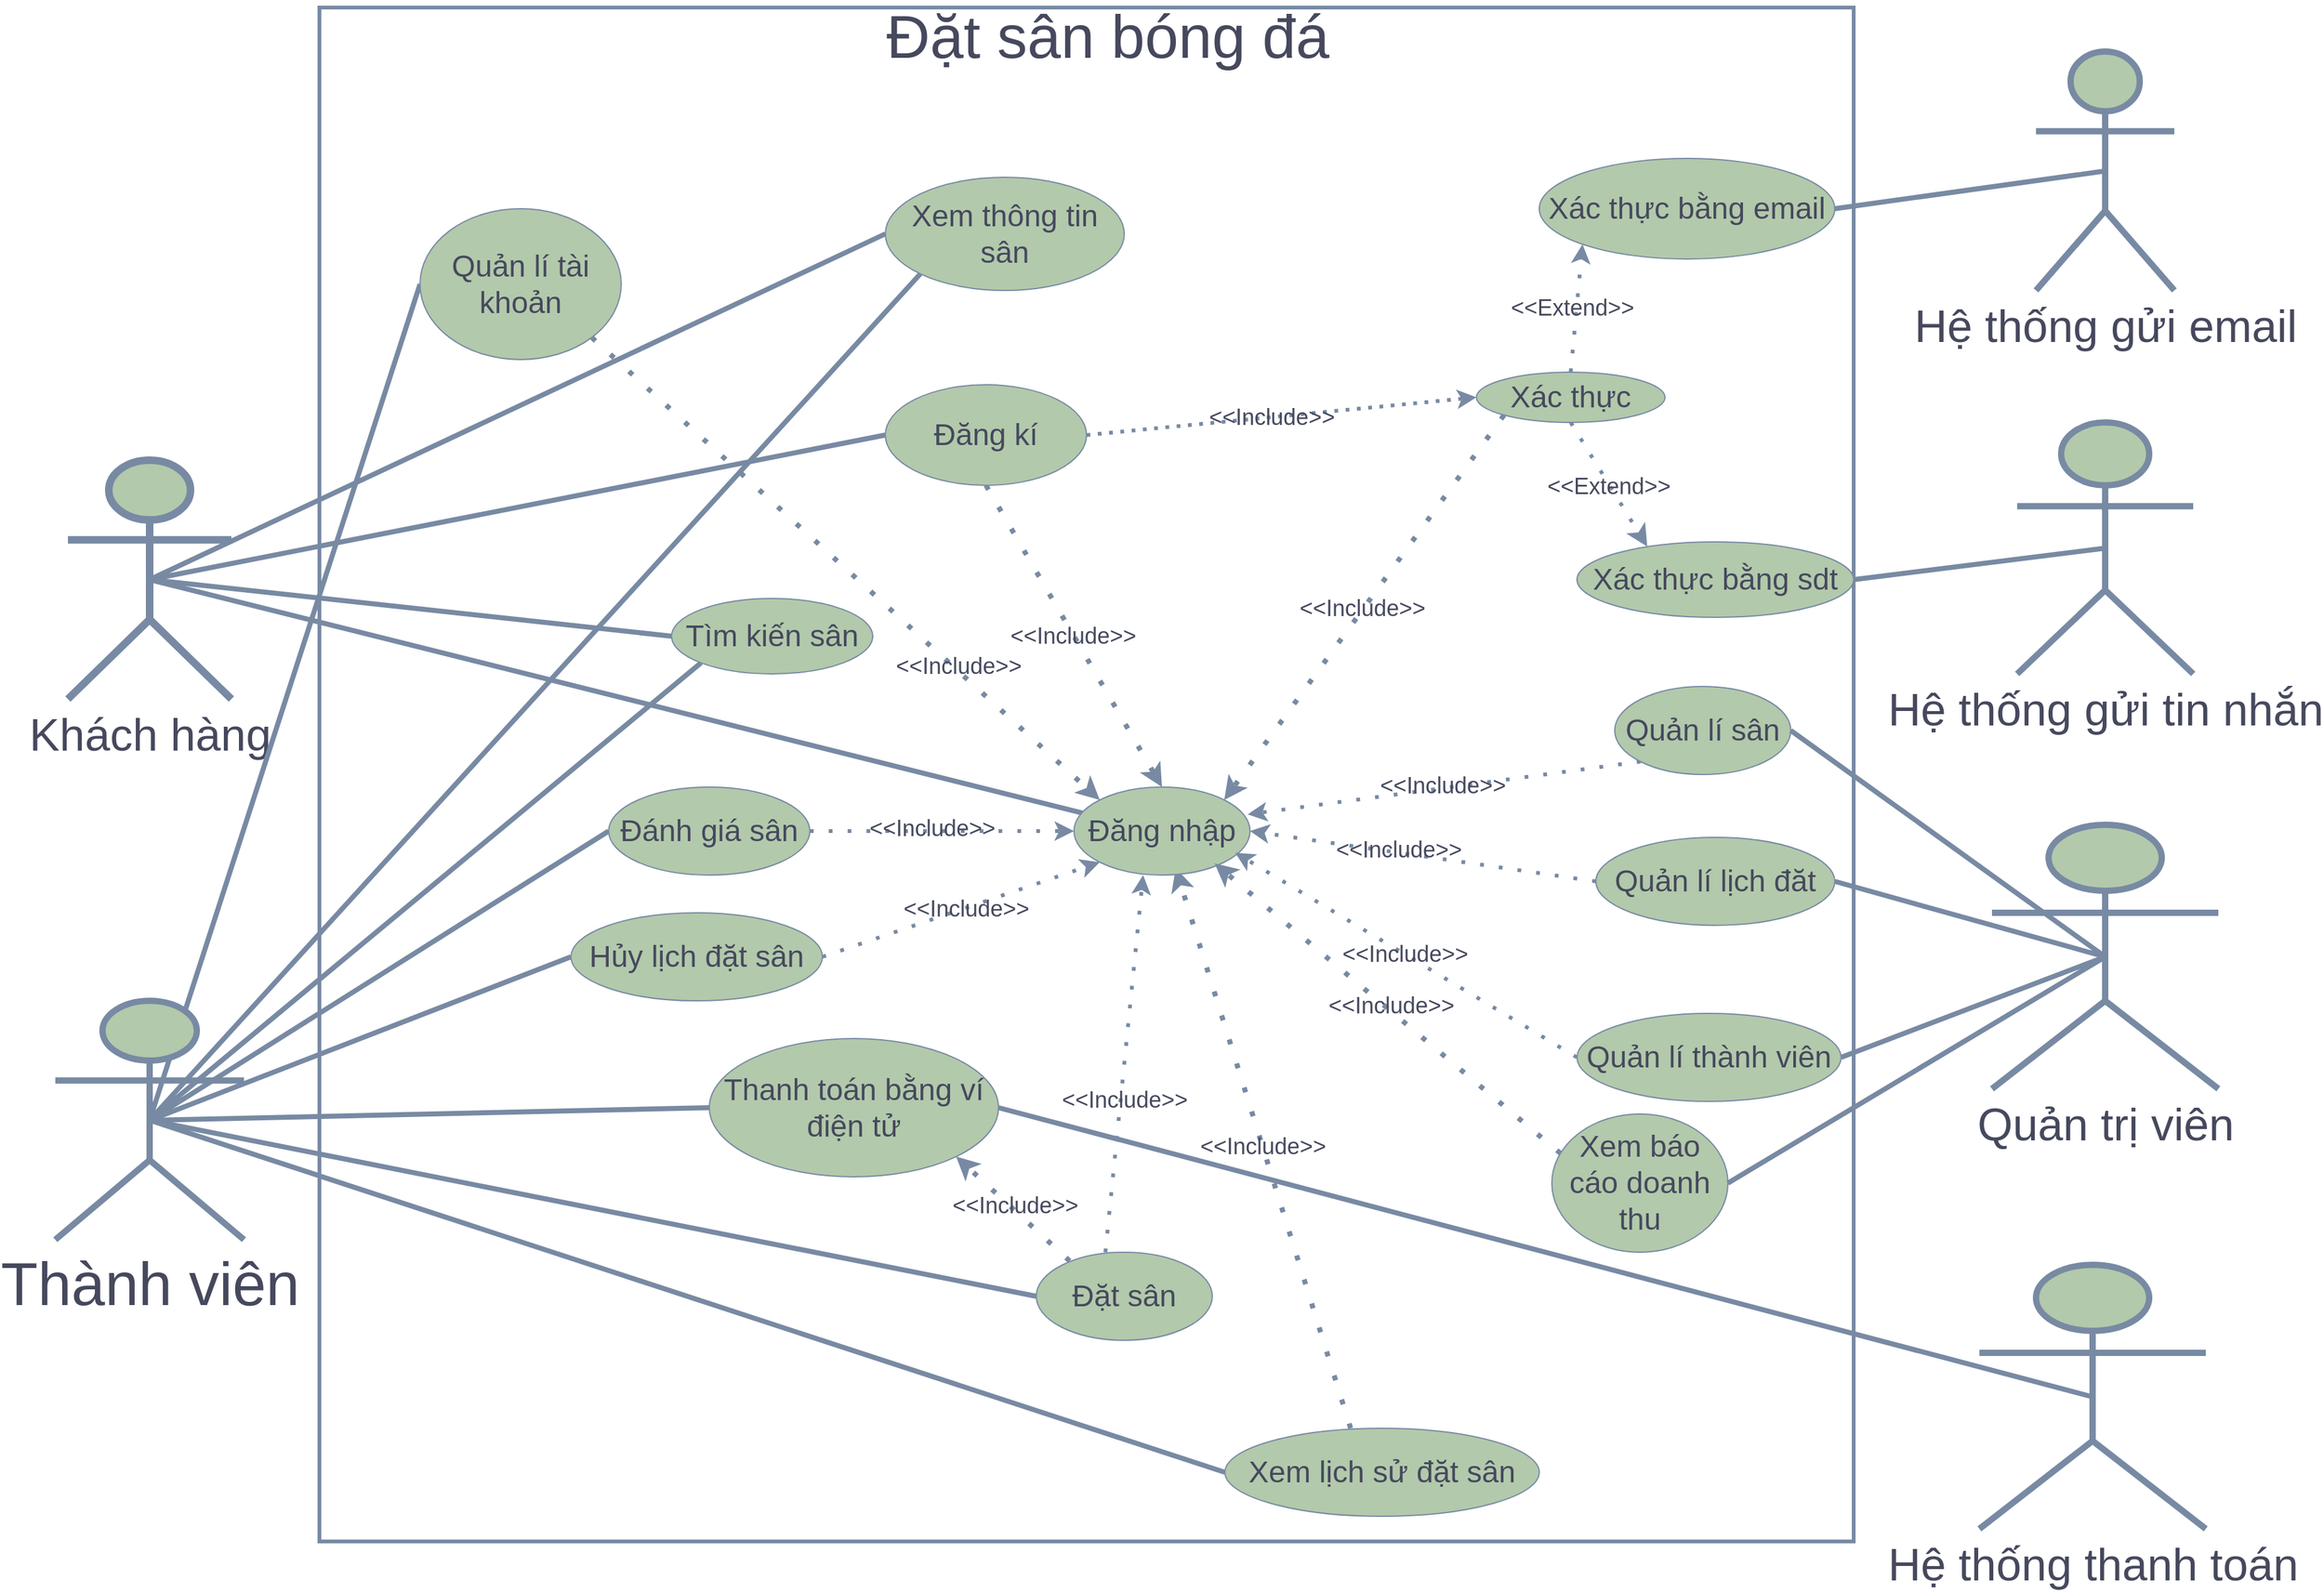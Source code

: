 <mxfile version="28.2.5">
  <diagram name="Page-1" id="Df389t3WqSUg2zOV8QNm">
    <mxGraphModel dx="2962" dy="1496" grid="0" gridSize="10" guides="1" tooltips="1" connect="1" arrows="1" fold="1" page="0" pageScale="1" pageWidth="3300" pageHeight="4681" background="#ffffff" math="0" shadow="0" adaptiveColors="simple">
      <root>
        <mxCell id="0" />
        <mxCell id="1" parent="0" />
        <mxCell id="vt_OYnWGVLv-kA8L_yOq-1" style="rounded=0;orthogonalLoop=1;jettySize=auto;html=1;entryX=0;entryY=0.5;entryDx=0;entryDy=0;endArrow=none;endFill=0;exitX=0.5;exitY=0.5;exitDx=0;exitDy=0;exitPerimeter=0;strokeWidth=4;labelBackgroundColor=none;fontColor=default;strokeColor=#788AA3;" parent="1" source="vt_OYnWGVLv-kA8L_yOq-5" target="vt_OYnWGVLv-kA8L_yOq-24" edge="1">
          <mxGeometry relative="1" as="geometry" />
        </mxCell>
        <mxCell id="vt_OYnWGVLv-kA8L_yOq-2" style="rounded=0;orthogonalLoop=1;jettySize=auto;html=1;exitX=0.5;exitY=0.5;exitDx=0;exitDy=0;exitPerimeter=0;entryX=0;entryY=0.5;entryDx=0;entryDy=0;endArrow=none;endFill=0;strokeWidth=4;labelBackgroundColor=none;fontColor=default;strokeColor=#788AA3;" parent="1" source="vt_OYnWGVLv-kA8L_yOq-5" target="vt_OYnWGVLv-kA8L_yOq-25" edge="1">
          <mxGeometry relative="1" as="geometry" />
        </mxCell>
        <mxCell id="vt_OYnWGVLv-kA8L_yOq-3" style="rounded=0;orthogonalLoop=1;jettySize=auto;html=1;exitX=0.5;exitY=0.5;exitDx=0;exitDy=0;exitPerimeter=0;entryX=0;entryY=0.5;entryDx=0;entryDy=0;endArrow=none;endFill=0;strokeWidth=4;labelBackgroundColor=none;fontColor=default;strokeColor=#788AA3;" parent="1" source="vt_OYnWGVLv-kA8L_yOq-5" target="vt_OYnWGVLv-kA8L_yOq-26" edge="1">
          <mxGeometry relative="1" as="geometry" />
        </mxCell>
        <mxCell id="vt_OYnWGVLv-kA8L_yOq-4" style="rounded=0;orthogonalLoop=1;jettySize=auto;html=1;exitX=0.5;exitY=0.5;exitDx=0;exitDy=0;exitPerimeter=0;entryX=0.046;entryY=0.294;entryDx=0;entryDy=0;entryPerimeter=0;strokeWidth=4;endArrow=none;endFill=0;labelBackgroundColor=none;fontColor=default;strokeColor=#788AA3;" parent="1" source="vt_OYnWGVLv-kA8L_yOq-5" target="vt_OYnWGVLv-kA8L_yOq-46" edge="1">
          <mxGeometry relative="1" as="geometry" />
        </mxCell>
        <mxCell id="vt_OYnWGVLv-kA8L_yOq-5" value="&lt;font style=&quot;font-size: 36px;&quot;&gt;Khách hàng&lt;/font&gt;" style="shape=umlActor;verticalLabelPosition=bottom;verticalAlign=top;html=1;outlineConnect=0;labelBackgroundColor=none;rounded=0;fillColor=#B2C9AB;strokeColor=#788AA3;fontColor=#46495D;strokeWidth=6;" parent="1" vertex="1">
          <mxGeometry x="50" y="400" width="130" height="190" as="geometry" />
        </mxCell>
        <mxCell id="vt_OYnWGVLv-kA8L_yOq-6" value="" style="whiteSpace=wrap;html=1;aspect=fixed;fillColor=none;strokeWidth=3;labelBackgroundColor=none;rounded=0;strokeColor=#788AA3;fontColor=#46495D;" parent="1" vertex="1">
          <mxGeometry x="250" y="40" width="1220" height="1220" as="geometry" />
        </mxCell>
        <mxCell id="vt_OYnWGVLv-kA8L_yOq-7" value="&lt;font style=&quot;font-size: 48px;&quot;&gt;Đặt sân bóng đá&lt;/font&gt;&lt;div&gt;&lt;br&gt;&lt;/div&gt;" style="text;html=1;align=center;verticalAlign=middle;whiteSpace=wrap;rounded=0;labelBackgroundColor=none;fontColor=#46495D;" parent="1" vertex="1">
          <mxGeometry x="667" y="60" width="420" height="20" as="geometry" />
        </mxCell>
        <mxCell id="vt_OYnWGVLv-kA8L_yOq-8" style="rounded=0;orthogonalLoop=1;jettySize=auto;html=1;exitX=0.5;exitY=0.5;exitDx=0;exitDy=0;exitPerimeter=0;entryX=0;entryY=0.5;entryDx=0;entryDy=0;endArrow=none;endFill=0;strokeWidth=4;labelBackgroundColor=none;fontColor=default;strokeColor=#788AA3;" parent="1" source="vt_OYnWGVLv-kA8L_yOq-16" target="vt_OYnWGVLv-kA8L_yOq-38" edge="1">
          <mxGeometry relative="1" as="geometry" />
        </mxCell>
        <mxCell id="vt_OYnWGVLv-kA8L_yOq-9" style="rounded=0;orthogonalLoop=1;jettySize=auto;html=1;exitX=0.5;exitY=0.5;exitDx=0;exitDy=0;exitPerimeter=0;entryX=0;entryY=0.5;entryDx=0;entryDy=0;endArrow=none;endFill=0;strokeWidth=4;labelBackgroundColor=none;fontColor=default;strokeColor=#788AA3;" parent="1" source="vt_OYnWGVLv-kA8L_yOq-16" target="vt_OYnWGVLv-kA8L_yOq-41" edge="1">
          <mxGeometry relative="1" as="geometry" />
        </mxCell>
        <mxCell id="vt_OYnWGVLv-kA8L_yOq-10" style="rounded=0;orthogonalLoop=1;jettySize=auto;html=1;exitX=0.5;exitY=0.5;exitDx=0;exitDy=0;exitPerimeter=0;entryX=0;entryY=0.5;entryDx=0;entryDy=0;endArrow=none;endFill=0;strokeWidth=4;labelBackgroundColor=none;fontColor=default;strokeColor=#788AA3;" parent="1" source="vt_OYnWGVLv-kA8L_yOq-16" target="vt_OYnWGVLv-kA8L_yOq-19" edge="1">
          <mxGeometry relative="1" as="geometry" />
        </mxCell>
        <mxCell id="vt_OYnWGVLv-kA8L_yOq-11" style="rounded=0;orthogonalLoop=1;jettySize=auto;html=1;exitX=0.5;exitY=0.5;exitDx=0;exitDy=0;exitPerimeter=0;entryX=0;entryY=0.5;entryDx=0;entryDy=0;endArrow=none;endFill=0;strokeWidth=4;labelBackgroundColor=none;fontColor=default;strokeColor=#788AA3;" parent="1" source="vt_OYnWGVLv-kA8L_yOq-16" target="vt_OYnWGVLv-kA8L_yOq-42" edge="1">
          <mxGeometry relative="1" as="geometry" />
        </mxCell>
        <mxCell id="vt_OYnWGVLv-kA8L_yOq-12" style="rounded=0;orthogonalLoop=1;jettySize=auto;html=1;exitX=0.5;exitY=0.5;exitDx=0;exitDy=0;exitPerimeter=0;entryX=0;entryY=0.5;entryDx=0;entryDy=0;endArrow=none;endFill=0;strokeWidth=4;labelBackgroundColor=none;fontColor=default;strokeColor=#788AA3;" parent="1" source="vt_OYnWGVLv-kA8L_yOq-16" target="vt_OYnWGVLv-kA8L_yOq-45" edge="1">
          <mxGeometry relative="1" as="geometry" />
        </mxCell>
        <mxCell id="vt_OYnWGVLv-kA8L_yOq-13" style="rounded=0;orthogonalLoop=1;jettySize=auto;html=1;exitX=0.5;exitY=0.5;exitDx=0;exitDy=0;exitPerimeter=0;entryX=0;entryY=0.5;entryDx=0;entryDy=0;strokeWidth=4;endArrow=none;endFill=0;labelBackgroundColor=none;fontColor=default;strokeColor=#788AA3;" parent="1" source="vt_OYnWGVLv-kA8L_yOq-16" target="vt_OYnWGVLv-kA8L_yOq-51" edge="1">
          <mxGeometry relative="1" as="geometry" />
        </mxCell>
        <mxCell id="vt_OYnWGVLv-kA8L_yOq-14" style="rounded=0;orthogonalLoop=1;jettySize=auto;html=1;exitX=0.5;exitY=0.5;exitDx=0;exitDy=0;exitPerimeter=0;entryX=0;entryY=1;entryDx=0;entryDy=0;strokeWidth=4;endArrow=none;endFill=0;labelBackgroundColor=none;fontColor=default;strokeColor=#788AA3;" parent="1" source="vt_OYnWGVLv-kA8L_yOq-16" target="vt_OYnWGVLv-kA8L_yOq-26" edge="1">
          <mxGeometry relative="1" as="geometry" />
        </mxCell>
        <mxCell id="vt_OYnWGVLv-kA8L_yOq-15" style="rounded=0;orthogonalLoop=1;jettySize=auto;html=1;exitX=0.5;exitY=0.5;exitDx=0;exitDy=0;exitPerimeter=0;entryX=0;entryY=1;entryDx=0;entryDy=0;endArrow=none;endFill=0;strokeWidth=4;labelBackgroundColor=none;fontColor=default;strokeColor=#788AA3;" parent="1" source="vt_OYnWGVLv-kA8L_yOq-16" target="vt_OYnWGVLv-kA8L_yOq-25" edge="1">
          <mxGeometry relative="1" as="geometry" />
        </mxCell>
        <mxCell id="vt_OYnWGVLv-kA8L_yOq-16" value="&lt;font style=&quot;font-size: 48px;&quot;&gt;Thành viên&lt;/font&gt;" style="shape=umlActor;verticalLabelPosition=bottom;verticalAlign=top;html=1;outlineConnect=0;labelBackgroundColor=none;rounded=0;fillColor=#B2C9AB;strokeColor=#788AA3;fontColor=#46495D;strokeWidth=5;" parent="1" vertex="1">
          <mxGeometry x="40" y="830" width="150" height="190" as="geometry" />
        </mxCell>
        <mxCell id="vt_OYnWGVLv-kA8L_yOq-17" style="rounded=0;orthogonalLoop=1;jettySize=auto;html=1;exitX=1;exitY=1;exitDx=0;exitDy=0;entryX=0;entryY=0;entryDx=0;entryDy=0;dashed=1;dashPattern=1 4;strokeWidth=4;labelBackgroundColor=none;fontColor=default;strokeColor=#788AA3;" parent="1" source="vt_OYnWGVLv-kA8L_yOq-19" target="vt_OYnWGVLv-kA8L_yOq-46" edge="1">
          <mxGeometry relative="1" as="geometry" />
        </mxCell>
        <mxCell id="vt_OYnWGVLv-kA8L_yOq-18" value="&lt;font style=&quot;font-size: 18px;&quot;&gt;&amp;lt;&amp;lt;Include&amp;gt;&amp;gt;&lt;/font&gt;" style="edgeLabel;html=1;align=center;verticalAlign=middle;resizable=0;points=[];labelBackgroundColor=none;rounded=0;fontColor=#46495D;" parent="vt_OYnWGVLv-kA8L_yOq-17" vertex="1" connectable="0">
          <mxGeometry x="0.432" y="3" relative="1" as="geometry">
            <mxPoint as="offset" />
          </mxGeometry>
        </mxCell>
        <mxCell id="vt_OYnWGVLv-kA8L_yOq-19" value="&lt;font style=&quot;font-size: 24px;&quot;&gt;Quản lí tài khoản&lt;/font&gt;" style="ellipse;whiteSpace=wrap;html=1;shadow=0;labelBackgroundColor=none;rounded=0;fillColor=#B2C9AB;strokeColor=#788AA3;fontColor=#46495D;" parent="1" vertex="1">
          <mxGeometry x="330" y="200" width="160" height="120" as="geometry" />
        </mxCell>
        <mxCell id="vt_OYnWGVLv-kA8L_yOq-20" style="rounded=0;orthogonalLoop=1;jettySize=auto;html=1;exitX=1;exitY=0.5;exitDx=0;exitDy=0;entryX=0;entryY=0.5;entryDx=0;entryDy=0;dashed=1;dashPattern=1 2;startSize=20;sourcePerimeterSpacing=0;strokeWidth=3;labelBackgroundColor=none;fontColor=default;strokeColor=#788AA3;" parent="1" source="vt_OYnWGVLv-kA8L_yOq-24" target="vt_OYnWGVLv-kA8L_yOq-33" edge="1">
          <mxGeometry relative="1" as="geometry" />
        </mxCell>
        <mxCell id="vt_OYnWGVLv-kA8L_yOq-21" value="&lt;font style=&quot;font-size: 18px;&quot;&gt;&amp;lt;&amp;lt;Include&amp;gt;&amp;gt;&lt;/font&gt;" style="edgeLabel;html=1;align=center;verticalAlign=middle;resizable=0;points=[];labelBackgroundColor=none;rounded=0;fontColor=#46495D;" parent="vt_OYnWGVLv-kA8L_yOq-20" vertex="1" connectable="0">
          <mxGeometry x="0.027" relative="1" as="geometry">
            <mxPoint x="-13" y="1" as="offset" />
          </mxGeometry>
        </mxCell>
        <mxCell id="vt_OYnWGVLv-kA8L_yOq-22" style="rounded=0;orthogonalLoop=1;jettySize=auto;html=1;exitX=0.5;exitY=1;exitDx=0;exitDy=0;entryX=0.5;entryY=0;entryDx=0;entryDy=0;strokeWidth=4;dashed=1;dashPattern=1 4;labelBackgroundColor=none;fontColor=default;strokeColor=#788AA3;" parent="1" source="vt_OYnWGVLv-kA8L_yOq-24" target="vt_OYnWGVLv-kA8L_yOq-46" edge="1">
          <mxGeometry relative="1" as="geometry" />
        </mxCell>
        <mxCell id="vt_OYnWGVLv-kA8L_yOq-23" value="&lt;font style=&quot;font-size: 18px;&quot;&gt;&amp;lt;&amp;lt;Include&amp;gt;&amp;gt;&lt;/font&gt;" style="edgeLabel;html=1;align=center;verticalAlign=middle;resizable=0;points=[];labelBackgroundColor=none;rounded=0;fontColor=#46495D;" parent="vt_OYnWGVLv-kA8L_yOq-22" vertex="1" connectable="0">
          <mxGeometry x="-0.006" y="-1" relative="1" as="geometry">
            <mxPoint as="offset" />
          </mxGeometry>
        </mxCell>
        <mxCell id="vt_OYnWGVLv-kA8L_yOq-24" value="&lt;font style=&quot;font-size: 24px;&quot;&gt;Đăng kí&lt;/font&gt;" style="ellipse;whiteSpace=wrap;html=1;labelBackgroundColor=none;rounded=0;fillColor=#B2C9AB;strokeColor=#788AA3;fontColor=#46495D;" parent="1" vertex="1">
          <mxGeometry x="700" y="340" width="160" height="80" as="geometry" />
        </mxCell>
        <mxCell id="vt_OYnWGVLv-kA8L_yOq-25" value="&lt;font style=&quot;font-size: 24px;&quot;&gt;Xem thông tin sân&lt;/font&gt;" style="ellipse;whiteSpace=wrap;html=1;align=center;labelBackgroundColor=none;rounded=0;fillColor=#B2C9AB;strokeColor=#788AA3;fontColor=#46495D;" parent="1" vertex="1">
          <mxGeometry x="700" y="175" width="190" height="90" as="geometry" />
        </mxCell>
        <mxCell id="vt_OYnWGVLv-kA8L_yOq-26" value="&lt;font style=&quot;font-size: 24px;&quot;&gt;Tìm kiến sân&lt;/font&gt;" style="ellipse;whiteSpace=wrap;html=1;align=center;labelBackgroundColor=none;rounded=0;fillColor=#B2C9AB;strokeColor=#788AA3;fontColor=#46495D;" parent="1" vertex="1">
          <mxGeometry x="530" y="510" width="160" height="60" as="geometry" />
        </mxCell>
        <mxCell id="vt_OYnWGVLv-kA8L_yOq-27" style="rounded=0;orthogonalLoop=1;jettySize=auto;html=1;exitX=0.5;exitY=1;exitDx=0;exitDy=0;entryX=0.254;entryY=0.062;entryDx=0;entryDy=0;dashed=1;dashPattern=1 4;strokeWidth=3;endSize=8;entryPerimeter=0;labelBackgroundColor=none;fontColor=default;strokeColor=#788AA3;" parent="1" source="vt_OYnWGVLv-kA8L_yOq-33" target="vt_OYnWGVLv-kA8L_yOq-35" edge="1">
          <mxGeometry relative="1" as="geometry">
            <mxPoint x="1035" y="400" as="sourcePoint" />
            <mxPoint x="1050.0" y="460" as="targetPoint" />
          </mxGeometry>
        </mxCell>
        <mxCell id="vt_OYnWGVLv-kA8L_yOq-28" value="&lt;font style=&quot;font-size: 18px;&quot;&gt;&amp;lt;&amp;lt;Extend&amp;gt;&amp;gt;&lt;/font&gt;" style="edgeLabel;html=1;align=center;verticalAlign=middle;resizable=0;points=[];labelBackgroundColor=none;rounded=0;fontColor=#46495D;" parent="vt_OYnWGVLv-kA8L_yOq-27" vertex="1" connectable="0">
          <mxGeometry x="0.006" y="-1" relative="1" as="geometry">
            <mxPoint as="offset" />
          </mxGeometry>
        </mxCell>
        <mxCell id="vt_OYnWGVLv-kA8L_yOq-29" style="rounded=0;orthogonalLoop=1;jettySize=auto;html=1;exitX=0.5;exitY=0;exitDx=0;exitDy=0;entryX=0;entryY=1;entryDx=0;entryDy=0;dashed=1;dashPattern=1 4;strokeWidth=3;labelBackgroundColor=none;fontColor=default;strokeColor=#788AA3;" parent="1" source="vt_OYnWGVLv-kA8L_yOq-33" target="vt_OYnWGVLv-kA8L_yOq-34" edge="1">
          <mxGeometry relative="1" as="geometry" />
        </mxCell>
        <mxCell id="vt_OYnWGVLv-kA8L_yOq-30" value="&lt;font style=&quot;font-size: 18px;&quot;&gt;&amp;lt;&amp;lt;Extend&amp;gt;&amp;gt;&lt;/font&gt;" style="edgeLabel;html=1;align=center;verticalAlign=middle;resizable=0;points=[];labelBackgroundColor=none;rounded=0;fontColor=#46495D;" parent="vt_OYnWGVLv-kA8L_yOq-29" vertex="1" connectable="0">
          <mxGeometry x="0.021" y="-1" relative="1" as="geometry">
            <mxPoint x="-5" as="offset" />
          </mxGeometry>
        </mxCell>
        <mxCell id="vt_OYnWGVLv-kA8L_yOq-31" style="rounded=0;orthogonalLoop=1;jettySize=auto;html=1;exitX=0;exitY=1;exitDx=0;exitDy=0;entryX=1;entryY=0;entryDx=0;entryDy=0;dashed=1;dashPattern=1 4;strokeWidth=4;labelBackgroundColor=none;fontColor=default;strokeColor=#788AA3;" parent="1" source="vt_OYnWGVLv-kA8L_yOq-33" target="vt_OYnWGVLv-kA8L_yOq-46" edge="1">
          <mxGeometry relative="1" as="geometry" />
        </mxCell>
        <mxCell id="vt_OYnWGVLv-kA8L_yOq-32" value="&lt;font style=&quot;font-size: 18px;&quot;&gt;&amp;lt;&amp;lt;Include&amp;gt;&amp;gt;&lt;/font&gt;" style="edgeLabel;html=1;align=center;verticalAlign=middle;resizable=0;points=[];labelBackgroundColor=none;rounded=0;fontColor=#46495D;" parent="vt_OYnWGVLv-kA8L_yOq-31" vertex="1" connectable="0">
          <mxGeometry x="0.006" y="-1" relative="1" as="geometry">
            <mxPoint as="offset" />
          </mxGeometry>
        </mxCell>
        <mxCell id="vt_OYnWGVLv-kA8L_yOq-33" value="&lt;font style=&quot;font-size: 24px;&quot;&gt;Xác thực&lt;/font&gt;" style="ellipse;whiteSpace=wrap;html=1;align=center;labelBackgroundColor=none;rounded=0;fillColor=#B2C9AB;strokeColor=#788AA3;fontColor=#46495D;" parent="1" vertex="1">
          <mxGeometry x="1170" y="330" width="150" height="40" as="geometry" />
        </mxCell>
        <mxCell id="vt_OYnWGVLv-kA8L_yOq-34" value="&lt;font style=&quot;font-size: 24px;&quot;&gt;Xác thực bằng email&lt;/font&gt;" style="ellipse;whiteSpace=wrap;html=1;labelBackgroundColor=none;rounded=0;fillColor=#B2C9AB;strokeColor=#788AA3;fontColor=#46495D;" parent="1" vertex="1">
          <mxGeometry x="1220" y="160" width="235" height="80" as="geometry" />
        </mxCell>
        <mxCell id="vt_OYnWGVLv-kA8L_yOq-35" value="&lt;font style=&quot;font-size: 24px;&quot;&gt;Xác thực bằng sdt&lt;/font&gt;" style="ellipse;whiteSpace=wrap;html=1;labelBackgroundColor=none;rounded=0;fillColor=#B2C9AB;strokeColor=#788AA3;fontColor=#46495D;" parent="1" vertex="1">
          <mxGeometry x="1250" y="465" width="220" height="60" as="geometry" />
        </mxCell>
        <mxCell id="vt_OYnWGVLv-kA8L_yOq-36" style="rounded=0;orthogonalLoop=1;jettySize=auto;html=1;exitX=1;exitY=0.5;exitDx=0;exitDy=0;entryX=0;entryY=0.5;entryDx=0;entryDy=0;dashed=1;dashPattern=1 4;strokeWidth=3;labelBackgroundColor=none;fontColor=default;strokeColor=#788AA3;" parent="1" source="vt_OYnWGVLv-kA8L_yOq-38" target="vt_OYnWGVLv-kA8L_yOq-46" edge="1">
          <mxGeometry relative="1" as="geometry" />
        </mxCell>
        <mxCell id="vt_OYnWGVLv-kA8L_yOq-37" value="&lt;font style=&quot;font-size: 18px;&quot;&gt;&amp;lt;&amp;lt;Include&amp;gt;&amp;gt;&lt;/font&gt;" style="edgeLabel;html=1;align=center;verticalAlign=middle;resizable=0;points=[];labelBackgroundColor=none;rounded=0;fontColor=#46495D;" parent="vt_OYnWGVLv-kA8L_yOq-36" vertex="1" connectable="0">
          <mxGeometry x="-0.081" y="2" relative="1" as="geometry">
            <mxPoint as="offset" />
          </mxGeometry>
        </mxCell>
        <mxCell id="vt_OYnWGVLv-kA8L_yOq-38" value="&lt;span style=&quot;font-size: 24px;&quot;&gt;Đánh giá sân&lt;/span&gt;" style="ellipse;whiteSpace=wrap;html=1;labelBackgroundColor=none;rounded=0;fillColor=#B2C9AB;strokeColor=#788AA3;fontColor=#46495D;" parent="1" vertex="1">
          <mxGeometry x="480" y="660" width="160" height="70" as="geometry" />
        </mxCell>
        <mxCell id="vt_OYnWGVLv-kA8L_yOq-39" style="rounded=0;orthogonalLoop=1;jettySize=auto;html=1;exitX=1;exitY=0.5;exitDx=0;exitDy=0;entryX=0;entryY=1;entryDx=0;entryDy=0;strokeWidth=3;dashed=1;dashPattern=1 4;labelBackgroundColor=none;fontColor=default;strokeColor=#788AA3;" parent="1" source="vt_OYnWGVLv-kA8L_yOq-41" target="vt_OYnWGVLv-kA8L_yOq-46" edge="1">
          <mxGeometry relative="1" as="geometry" />
        </mxCell>
        <mxCell id="vt_OYnWGVLv-kA8L_yOq-40" value="&lt;font style=&quot;font-size: 18px;&quot;&gt;&amp;lt;&amp;lt;Include&amp;gt;&amp;gt;&lt;/font&gt;" style="edgeLabel;html=1;align=center;verticalAlign=middle;resizable=0;points=[];labelBackgroundColor=none;rounded=0;fontColor=#46495D;" parent="vt_OYnWGVLv-kA8L_yOq-39" vertex="1" connectable="0">
          <mxGeometry x="0.024" relative="1" as="geometry">
            <mxPoint x="1" as="offset" />
          </mxGeometry>
        </mxCell>
        <mxCell id="vt_OYnWGVLv-kA8L_yOq-41" value="&lt;font style=&quot;font-size: 24px;&quot;&gt;Hủy lịch đặt sân&lt;/font&gt;" style="ellipse;whiteSpace=wrap;html=1;labelBackgroundColor=none;rounded=0;fillColor=#B2C9AB;strokeColor=#788AA3;fontColor=#46495D;" parent="1" vertex="1">
          <mxGeometry x="450" y="760" width="200" height="70" as="geometry" />
        </mxCell>
        <mxCell id="vt_OYnWGVLv-kA8L_yOq-42" value="&lt;font style=&quot;font-size: 24px;&quot;&gt;Thanh toán bằng ví điện tử&lt;/font&gt;" style="ellipse;whiteSpace=wrap;html=1;labelBackgroundColor=none;rounded=0;fillColor=#B2C9AB;strokeColor=#788AA3;fontColor=#46495D;" parent="1" vertex="1">
          <mxGeometry x="560" y="860" width="230" height="110" as="geometry" />
        </mxCell>
        <mxCell id="vt_OYnWGVLv-kA8L_yOq-43" style="rounded=0;orthogonalLoop=1;jettySize=auto;html=1;exitX=0.5;exitY=0;exitDx=0;exitDy=0;entryX=0.756;entryY=0.922;entryDx=0;entryDy=0;endArrow=classic;endFill=1;dashed=1;dashPattern=1 4;strokeWidth=4;entryPerimeter=0;labelBackgroundColor=none;fontColor=default;strokeColor=#788AA3;" parent="1" edge="1">
          <mxGeometry relative="1" as="geometry">
            <mxPoint x="1070" y="1170" as="sourcePoint" />
            <mxPoint x="930.84" y="724.54" as="targetPoint" />
          </mxGeometry>
        </mxCell>
        <mxCell id="vt_OYnWGVLv-kA8L_yOq-44" value="&lt;font style=&quot;font-size: 18px;&quot;&gt;&amp;lt;&amp;lt;Include&amp;gt;&amp;gt;&lt;/font&gt;" style="edgeLabel;html=1;align=center;verticalAlign=middle;resizable=0;points=[];labelBackgroundColor=none;rounded=0;fontColor=#46495D;" parent="vt_OYnWGVLv-kA8L_yOq-43" vertex="1" connectable="0">
          <mxGeometry x="0.005" relative="1" as="geometry">
            <mxPoint as="offset" />
          </mxGeometry>
        </mxCell>
        <mxCell id="vt_OYnWGVLv-kA8L_yOq-45" value="&lt;font style=&quot;font-size: 24px;&quot;&gt;Xem lịch sử đặt sân&lt;/font&gt;" style="ellipse;whiteSpace=wrap;html=1;labelBackgroundColor=none;rounded=0;fillColor=#B2C9AB;strokeColor=#788AA3;fontColor=#46495D;" parent="1" vertex="1">
          <mxGeometry x="970" y="1170" width="250" height="70" as="geometry" />
        </mxCell>
        <mxCell id="vt_OYnWGVLv-kA8L_yOq-46" value="&lt;font style=&quot;font-size: 24px;&quot;&gt;Đăng nhập&lt;/font&gt;" style="ellipse;whiteSpace=wrap;html=1;labelBackgroundColor=none;rounded=0;fillColor=#B2C9AB;strokeColor=#788AA3;fontColor=#46495D;" parent="1" vertex="1">
          <mxGeometry x="850" y="660" width="140" height="70" as="geometry" />
        </mxCell>
        <mxCell id="vt_OYnWGVLv-kA8L_yOq-47" style="rounded=0;orthogonalLoop=1;jettySize=auto;html=1;exitX=0.5;exitY=0;exitDx=0;exitDy=0;entryX=0.5;entryY=1;entryDx=0;entryDy=0;dashed=1;dashPattern=1 4;strokeWidth=3;labelBackgroundColor=none;fontColor=default;strokeColor=#788AA3;" parent="1" edge="1">
          <mxGeometry relative="1" as="geometry">
            <mxPoint x="875" y="1030" as="sourcePoint" />
            <mxPoint x="905" y="730" as="targetPoint" />
          </mxGeometry>
        </mxCell>
        <mxCell id="vt_OYnWGVLv-kA8L_yOq-48" value="&lt;font style=&quot;font-size: 18px;&quot;&gt;&amp;lt;&amp;lt;Include&amp;gt;&amp;gt;&lt;/font&gt;" style="edgeLabel;html=1;align=center;verticalAlign=middle;resizable=0;points=[];labelBackgroundColor=none;rounded=0;fontColor=#46495D;" parent="vt_OYnWGVLv-kA8L_yOq-47" vertex="1" connectable="0">
          <mxGeometry x="-0.164" y="-6" relative="1" as="geometry">
            <mxPoint x="-4" y="4" as="offset" />
          </mxGeometry>
        </mxCell>
        <mxCell id="vt_OYnWGVLv-kA8L_yOq-49" style="rounded=0;orthogonalLoop=1;jettySize=auto;html=1;exitX=0.19;exitY=0.099;exitDx=0;exitDy=0;entryX=1;entryY=1;entryDx=0;entryDy=0;dashed=1;dashPattern=1 4;strokeWidth=4;exitPerimeter=0;labelBackgroundColor=none;fontColor=default;strokeColor=#788AA3;" parent="1" source="vt_OYnWGVLv-kA8L_yOq-51" target="vt_OYnWGVLv-kA8L_yOq-42" edge="1">
          <mxGeometry relative="1" as="geometry" />
        </mxCell>
        <mxCell id="vt_OYnWGVLv-kA8L_yOq-50" value="&lt;font style=&quot;font-size: 18px;&quot;&gt;&amp;lt;&amp;lt;Include&amp;gt;&amp;gt;&lt;/font&gt;" style="edgeLabel;html=1;align=center;verticalAlign=middle;resizable=0;points=[];labelBackgroundColor=none;rounded=0;fontColor=#46495D;" parent="vt_OYnWGVLv-kA8L_yOq-49" vertex="1" connectable="0">
          <mxGeometry x="0.007" y="-3" relative="1" as="geometry">
            <mxPoint as="offset" />
          </mxGeometry>
        </mxCell>
        <mxCell id="vt_OYnWGVLv-kA8L_yOq-51" value="&lt;font style=&quot;font-size: 24px;&quot;&gt;Đặt sân&lt;/font&gt;" style="ellipse;whiteSpace=wrap;html=1;labelBackgroundColor=none;rounded=0;fillColor=#B2C9AB;strokeColor=#788AA3;fontColor=#46495D;" parent="1" vertex="1">
          <mxGeometry x="820" y="1030" width="140" height="70" as="geometry" />
        </mxCell>
        <mxCell id="vt_OYnWGVLv-kA8L_yOq-52" style="rounded=0;orthogonalLoop=1;jettySize=auto;html=1;exitX=0;exitY=1;exitDx=0;exitDy=0;entryX=0.987;entryY=0.31;entryDx=0;entryDy=0;strokeWidth=3;dashed=1;dashPattern=1 4;entryPerimeter=0;labelBackgroundColor=none;fontColor=default;strokeColor=#788AA3;" parent="1" source="vt_OYnWGVLv-kA8L_yOq-54" target="vt_OYnWGVLv-kA8L_yOq-46" edge="1">
          <mxGeometry relative="1" as="geometry" />
        </mxCell>
        <mxCell id="vt_OYnWGVLv-kA8L_yOq-53" value="&lt;font style=&quot;font-size: 18px;&quot;&gt;&amp;lt;&amp;lt;Include&amp;gt;&amp;gt;&lt;/font&gt;" style="edgeLabel;html=1;align=center;verticalAlign=middle;resizable=0;points=[];labelBackgroundColor=none;rounded=0;fontColor=#46495D;" parent="vt_OYnWGVLv-kA8L_yOq-52" vertex="1" connectable="0">
          <mxGeometry x="0.008" y="-2" relative="1" as="geometry">
            <mxPoint as="offset" />
          </mxGeometry>
        </mxCell>
        <mxCell id="vt_OYnWGVLv-kA8L_yOq-54" value="&lt;font style=&quot;font-size: 24px;&quot;&gt;Quản lí sân&lt;/font&gt;" style="ellipse;whiteSpace=wrap;html=1;labelBackgroundColor=none;rounded=0;fillColor=#B2C9AB;strokeColor=#788AA3;fontColor=#46495D;" parent="1" vertex="1">
          <mxGeometry x="1280" y="580" width="140" height="70" as="geometry" />
        </mxCell>
        <mxCell id="vt_OYnWGVLv-kA8L_yOq-55" style="rounded=0;orthogonalLoop=1;jettySize=auto;html=1;exitX=0;exitY=0.5;exitDx=0;exitDy=0;entryX=1;entryY=0.5;entryDx=0;entryDy=0;dashed=1;dashPattern=1 4;strokeWidth=3;labelBackgroundColor=none;fontColor=default;strokeColor=#788AA3;" parent="1" source="vt_OYnWGVLv-kA8L_yOq-57" target="vt_OYnWGVLv-kA8L_yOq-46" edge="1">
          <mxGeometry relative="1" as="geometry" />
        </mxCell>
        <mxCell id="vt_OYnWGVLv-kA8L_yOq-56" value="&lt;font style=&quot;font-size: 18px;&quot;&gt;&amp;lt;&amp;lt;Include&amp;gt;&amp;gt;&lt;/font&gt;" style="edgeLabel;html=1;align=center;verticalAlign=middle;resizable=0;points=[];labelBackgroundColor=none;rounded=0;fontColor=#46495D;" parent="vt_OYnWGVLv-kA8L_yOq-55" vertex="1" connectable="0">
          <mxGeometry x="0.145" y="-2" relative="1" as="geometry">
            <mxPoint as="offset" />
          </mxGeometry>
        </mxCell>
        <mxCell id="vt_OYnWGVLv-kA8L_yOq-57" value="&lt;span style=&quot;font-size: 24px;&quot;&gt;Quản lí lịch đăt&lt;/span&gt;" style="ellipse;whiteSpace=wrap;html=1;labelBackgroundColor=none;rounded=0;fillColor=#B2C9AB;strokeColor=#788AA3;fontColor=#46495D;" parent="1" vertex="1">
          <mxGeometry x="1265" y="700" width="190" height="70" as="geometry" />
        </mxCell>
        <mxCell id="vt_OYnWGVLv-kA8L_yOq-58" value="&lt;font style=&quot;font-size: 24px;&quot;&gt;Quản lí thành viên&lt;/font&gt;" style="ellipse;whiteSpace=wrap;html=1;labelBackgroundColor=none;rounded=0;fillColor=#B2C9AB;strokeColor=#788AA3;fontColor=#46495D;" parent="1" vertex="1">
          <mxGeometry x="1250" y="840" width="210" height="70" as="geometry" />
        </mxCell>
        <mxCell id="vt_OYnWGVLv-kA8L_yOq-59" value="&lt;font style=&quot;font-size: 24px;&quot;&gt;Xem báo cáo doanh thu&lt;/font&gt;" style="ellipse;whiteSpace=wrap;html=1;labelBackgroundColor=none;rounded=0;fillColor=#B2C9AB;strokeColor=#788AA3;fontColor=#46495D;" parent="1" vertex="1">
          <mxGeometry x="1230" y="920" width="140" height="110" as="geometry" />
        </mxCell>
        <mxCell id="vt_OYnWGVLv-kA8L_yOq-60" style="rounded=0;orthogonalLoop=1;jettySize=auto;html=1;exitX=0;exitY=0.5;exitDx=0;exitDy=0;entryX=0.916;entryY=0.746;entryDx=0;entryDy=0;entryPerimeter=0;dashed=1;dashPattern=1 4;strokeWidth=3;labelBackgroundColor=none;fontColor=default;strokeColor=#788AA3;" parent="1" source="vt_OYnWGVLv-kA8L_yOq-58" target="vt_OYnWGVLv-kA8L_yOq-46" edge="1">
          <mxGeometry relative="1" as="geometry" />
        </mxCell>
        <mxCell id="vt_OYnWGVLv-kA8L_yOq-61" value="&lt;font style=&quot;font-size: 18px;&quot;&gt;&amp;lt;&amp;lt;Include&amp;gt;&amp;gt;&lt;/font&gt;" style="edgeLabel;html=1;align=center;verticalAlign=middle;resizable=0;points=[];labelBackgroundColor=none;rounded=0;fontColor=#46495D;" parent="vt_OYnWGVLv-kA8L_yOq-60" vertex="1" connectable="0">
          <mxGeometry x="0.01" relative="1" as="geometry">
            <mxPoint as="offset" />
          </mxGeometry>
        </mxCell>
        <mxCell id="vt_OYnWGVLv-kA8L_yOq-62" style="rounded=0;orthogonalLoop=1;jettySize=auto;html=1;exitX=0.05;exitY=0.286;exitDx=0;exitDy=0;entryX=0.799;entryY=0.867;entryDx=0;entryDy=0;entryPerimeter=0;dashed=1;dashPattern=1 4;exitPerimeter=0;strokeWidth=4;labelBackgroundColor=none;fontColor=default;strokeColor=#788AA3;" parent="1" source="vt_OYnWGVLv-kA8L_yOq-59" target="vt_OYnWGVLv-kA8L_yOq-46" edge="1">
          <mxGeometry relative="1" as="geometry" />
        </mxCell>
        <mxCell id="vt_OYnWGVLv-kA8L_yOq-63" value="&lt;font style=&quot;font-size: 18px;&quot;&gt;&amp;lt;&amp;lt;Include&amp;gt;&amp;gt;&lt;/font&gt;" style="edgeLabel;html=1;align=center;verticalAlign=middle;resizable=0;points=[];labelBackgroundColor=none;rounded=0;fontColor=#46495D;" parent="vt_OYnWGVLv-kA8L_yOq-62" vertex="1" connectable="0">
          <mxGeometry x="-0.001" y="-3" relative="1" as="geometry">
            <mxPoint as="offset" />
          </mxGeometry>
        </mxCell>
        <mxCell id="vt_OYnWGVLv-kA8L_yOq-64" style="rounded=0;orthogonalLoop=1;jettySize=auto;html=1;exitX=0.5;exitY=0.5;exitDx=0;exitDy=0;exitPerimeter=0;entryX=1;entryY=0.5;entryDx=0;entryDy=0;endArrow=none;endFill=0;strokeWidth=4;labelBackgroundColor=none;fontColor=default;strokeColor=#788AA3;" parent="1" source="vt_OYnWGVLv-kA8L_yOq-65" target="vt_OYnWGVLv-kA8L_yOq-34" edge="1">
          <mxGeometry relative="1" as="geometry" />
        </mxCell>
        <mxCell id="vt_OYnWGVLv-kA8L_yOq-65" value="&lt;font style=&quot;font-size: 36px;&quot;&gt;Hệ thống gửi email&lt;/font&gt;" style="shape=umlActor;verticalLabelPosition=bottom;verticalAlign=top;html=1;labelBackgroundColor=none;rounded=0;fillColor=#B2C9AB;strokeColor=#788AA3;fontColor=#46495D;strokeWidth=5;" parent="1" vertex="1">
          <mxGeometry x="1615" y="75" width="110" height="190" as="geometry" />
        </mxCell>
        <mxCell id="vt_OYnWGVLv-kA8L_yOq-66" style="rounded=0;orthogonalLoop=1;jettySize=auto;html=1;exitX=0.5;exitY=0.5;exitDx=0;exitDy=0;exitPerimeter=0;entryX=1;entryY=0.5;entryDx=0;entryDy=0;endArrow=none;endFill=0;strokeWidth=4;labelBackgroundColor=none;fontColor=default;strokeColor=#788AA3;" parent="1" source="vt_OYnWGVLv-kA8L_yOq-67" target="vt_OYnWGVLv-kA8L_yOq-35" edge="1">
          <mxGeometry relative="1" as="geometry" />
        </mxCell>
        <mxCell id="vt_OYnWGVLv-kA8L_yOq-67" value="&lt;font style=&quot;font-size: 36px;&quot;&gt;Hệ thống gửi tin nhắn&lt;/font&gt;" style="shape=umlActor;verticalLabelPosition=bottom;verticalAlign=top;html=1;labelBackgroundColor=none;rounded=0;fillColor=#B2C9AB;strokeColor=#788AA3;fontColor=#46495D;strokeWidth=5;perimeterSpacing=0;shadow=0;" parent="1" vertex="1">
          <mxGeometry x="1600" y="370" width="140" height="200" as="geometry" />
        </mxCell>
        <mxCell id="vt_OYnWGVLv-kA8L_yOq-68" style="rounded=0;orthogonalLoop=1;jettySize=auto;html=1;exitX=0.5;exitY=0.5;exitDx=0;exitDy=0;exitPerimeter=0;entryX=1;entryY=0.5;entryDx=0;entryDy=0;strokeWidth=4;endArrow=none;endFill=0;labelBackgroundColor=none;fontColor=default;strokeColor=#788AA3;" parent="1" source="vt_OYnWGVLv-kA8L_yOq-72" target="vt_OYnWGVLv-kA8L_yOq-54" edge="1">
          <mxGeometry relative="1" as="geometry" />
        </mxCell>
        <mxCell id="vt_OYnWGVLv-kA8L_yOq-69" style="rounded=0;orthogonalLoop=1;jettySize=auto;html=1;exitX=0.5;exitY=0.5;exitDx=0;exitDy=0;exitPerimeter=0;entryX=1;entryY=0.5;entryDx=0;entryDy=0;endArrow=none;endFill=0;strokeWidth=4;labelBackgroundColor=none;fontColor=default;strokeColor=#788AA3;" parent="1" source="vt_OYnWGVLv-kA8L_yOq-72" target="vt_OYnWGVLv-kA8L_yOq-57" edge="1">
          <mxGeometry relative="1" as="geometry" />
        </mxCell>
        <mxCell id="vt_OYnWGVLv-kA8L_yOq-70" style="rounded=0;orthogonalLoop=1;jettySize=auto;html=1;exitX=0.5;exitY=0.5;exitDx=0;exitDy=0;exitPerimeter=0;entryX=1;entryY=0.5;entryDx=0;entryDy=0;endArrow=none;endFill=0;strokeWidth=4;labelBackgroundColor=none;fontColor=default;strokeColor=#788AA3;" parent="1" source="vt_OYnWGVLv-kA8L_yOq-72" target="vt_OYnWGVLv-kA8L_yOq-58" edge="1">
          <mxGeometry relative="1" as="geometry" />
        </mxCell>
        <mxCell id="vt_OYnWGVLv-kA8L_yOq-71" style="rounded=0;orthogonalLoop=1;jettySize=auto;html=1;exitX=0.5;exitY=0.5;exitDx=0;exitDy=0;exitPerimeter=0;entryX=1;entryY=0.5;entryDx=0;entryDy=0;endArrow=none;endFill=0;strokeWidth=4;labelBackgroundColor=none;fontColor=default;strokeColor=#788AA3;" parent="1" source="vt_OYnWGVLv-kA8L_yOq-72" target="vt_OYnWGVLv-kA8L_yOq-59" edge="1">
          <mxGeometry relative="1" as="geometry" />
        </mxCell>
        <mxCell id="vt_OYnWGVLv-kA8L_yOq-72" value="&lt;font style=&quot;font-size: 36px;&quot;&gt;Quản trị viên&lt;/font&gt;" style="shape=umlActor;verticalLabelPosition=bottom;verticalAlign=top;html=1;labelBackgroundColor=none;rounded=0;strokeWidth=5;fillColor=#B2C9AB;strokeColor=#788AA3;fontColor=#46495D;" parent="1" vertex="1">
          <mxGeometry x="1580" y="690" width="180" height="210" as="geometry" />
        </mxCell>
        <mxCell id="vt_OYnWGVLv-kA8L_yOq-73" style="rounded=0;orthogonalLoop=1;jettySize=auto;html=1;exitX=0.5;exitY=0.5;exitDx=0;exitDy=0;exitPerimeter=0;entryX=1;entryY=0.5;entryDx=0;entryDy=0;strokeWidth=4;endArrow=none;endFill=0;labelBackgroundColor=none;fontColor=default;strokeColor=#788AA3;" parent="1" source="vt_OYnWGVLv-kA8L_yOq-74" target="vt_OYnWGVLv-kA8L_yOq-42" edge="1">
          <mxGeometry relative="1" as="geometry" />
        </mxCell>
        <mxCell id="vt_OYnWGVLv-kA8L_yOq-74" value="&lt;font style=&quot;font-size: 36px;&quot;&gt;Hệ thống thanh toán&lt;/font&gt;" style="shape=umlActor;verticalLabelPosition=bottom;verticalAlign=top;html=1;labelBackgroundColor=none;rounded=0;fillColor=#B2C9AB;strokeColor=#788AA3;fontColor=#46495D;strokeWidth=5;" parent="1" vertex="1">
          <mxGeometry x="1570" y="1040" width="180" height="210" as="geometry" />
        </mxCell>
      </root>
    </mxGraphModel>
  </diagram>
</mxfile>
